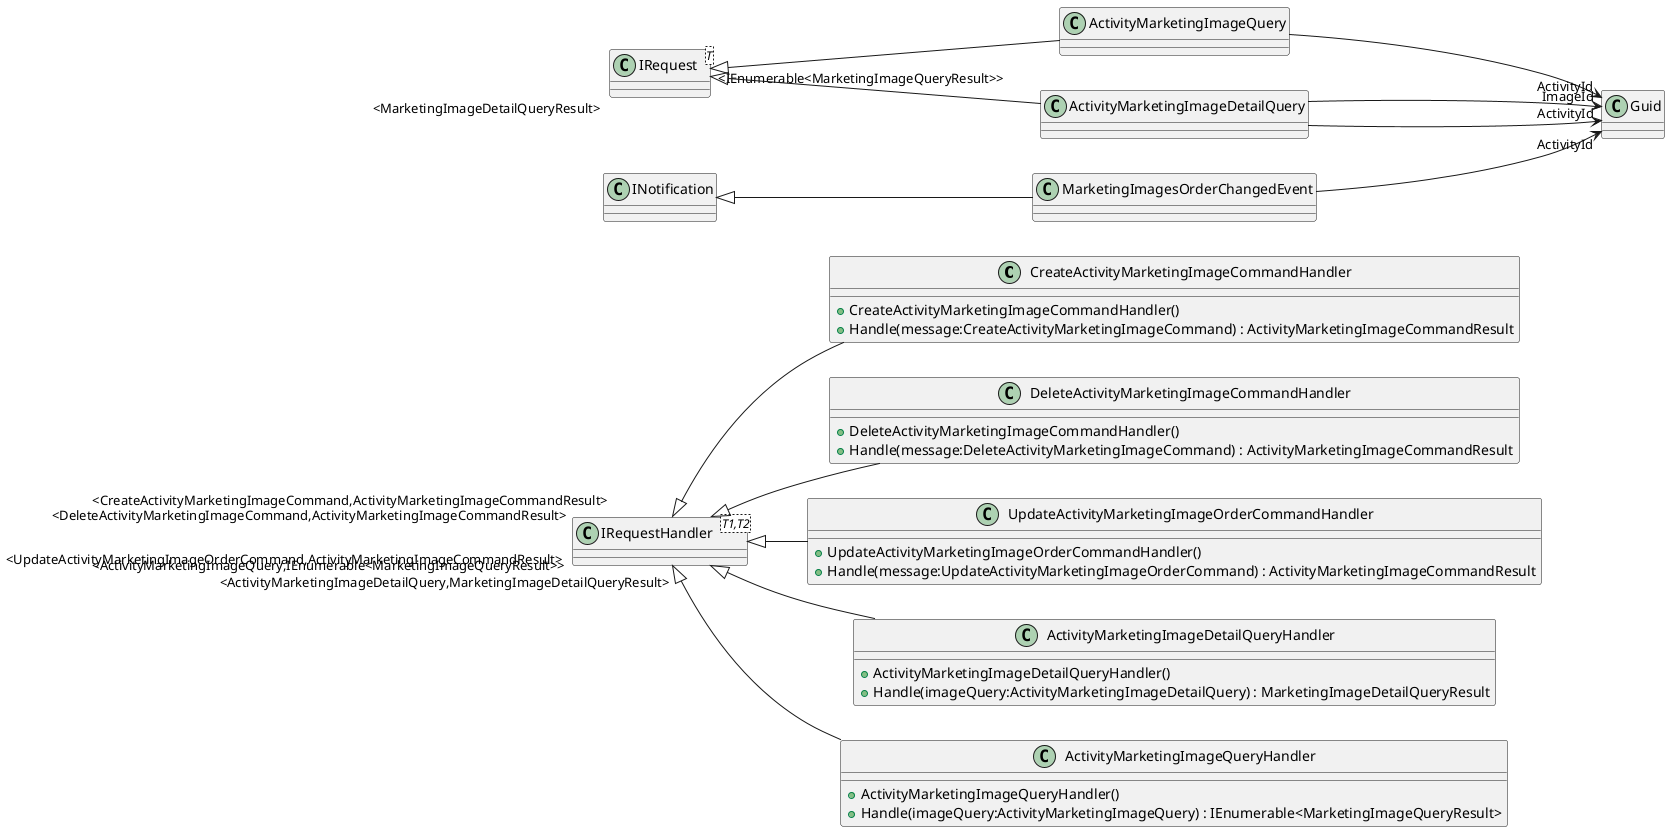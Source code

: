 @startuml   Activity Image Command Handler

Left To Right Direction

class CreateActivityMarketingImageCommandHandler {
    + CreateActivityMarketingImageCommandHandler()
    + Handle(message:CreateActivityMarketingImageCommand) : ActivityMarketingImageCommandResult
}
class "IRequestHandler"<T1,T2> {
}
"IRequestHandler" "<CreateActivityMarketingImageCommand,ActivityMarketingImageCommandResult>" <|-- CreateActivityMarketingImageCommandHandler

class DeleteActivityMarketingImageCommandHandler {
    + DeleteActivityMarketingImageCommandHandler()
    + Handle(message:DeleteActivityMarketingImageCommand) : ActivityMarketingImageCommandResult
}
class "IRequestHandler"<T1,T2> {
}
"IRequestHandler" "<DeleteActivityMarketingImageCommand,ActivityMarketingImageCommandResult>" <|-- DeleteActivityMarketingImageCommandHandler

class UpdateActivityMarketingImageOrderCommandHandler {
    + UpdateActivityMarketingImageOrderCommandHandler()
    + Handle(message:UpdateActivityMarketingImageOrderCommand) : ActivityMarketingImageCommandResult
}
class "IRequestHandler"<T1,T2> {
}
"IRequestHandler" "<UpdateActivityMarketingImageOrderCommand,ActivityMarketingImageCommandResult>" <|-- UpdateActivityMarketingImageOrderCommandHandler

class MarketingImagesOrderChangedEvent {
}
INotification <|-- MarketingImagesOrderChangedEvent
MarketingImagesOrderChangedEvent --> "ActivityId" Guid

class ActivityMarketingImageQuery {
}
class "IRequest"<T> {
}
"IRequest" "<IEnumerable<MarketingImageQueryResult>>" <|-- ActivityMarketingImageQuery
ActivityMarketingImageQuery --> "ActivityId" Guid

class ActivityMarketingImageDetailQuery {
}
class "IRequest"<T> {
}
"IRequest" "<MarketingImageDetailQueryResult>" <|-- ActivityMarketingImageDetailQuery
ActivityMarketingImageDetailQuery --> "ActivityId" Guid
ActivityMarketingImageDetailQuery --> "ImageId" Guid

class ActivityMarketingImageDetailQueryHandler {
    + ActivityMarketingImageDetailQueryHandler()
    + Handle(imageQuery:ActivityMarketingImageDetailQuery) : MarketingImageDetailQueryResult
}
class "IRequestHandler"<T1,T2> {
}
"IRequestHandler" "<ActivityMarketingImageDetailQuery,MarketingImageDetailQueryResult>" <|-- ActivityMarketingImageDetailQueryHandler

class ActivityMarketingImageQueryHandler {
    + ActivityMarketingImageQueryHandler()
    + Handle(imageQuery:ActivityMarketingImageQuery) : IEnumerable<MarketingImageQueryResult>
}
class "IRequestHandler"<T1,T2> {
}
"IRequestHandler" "<ActivityMarketingImageQuery,IEnumerable<MarketingImageQueryResult>>" <|-- ActivityMarketingImageQueryHandler

@enduml
